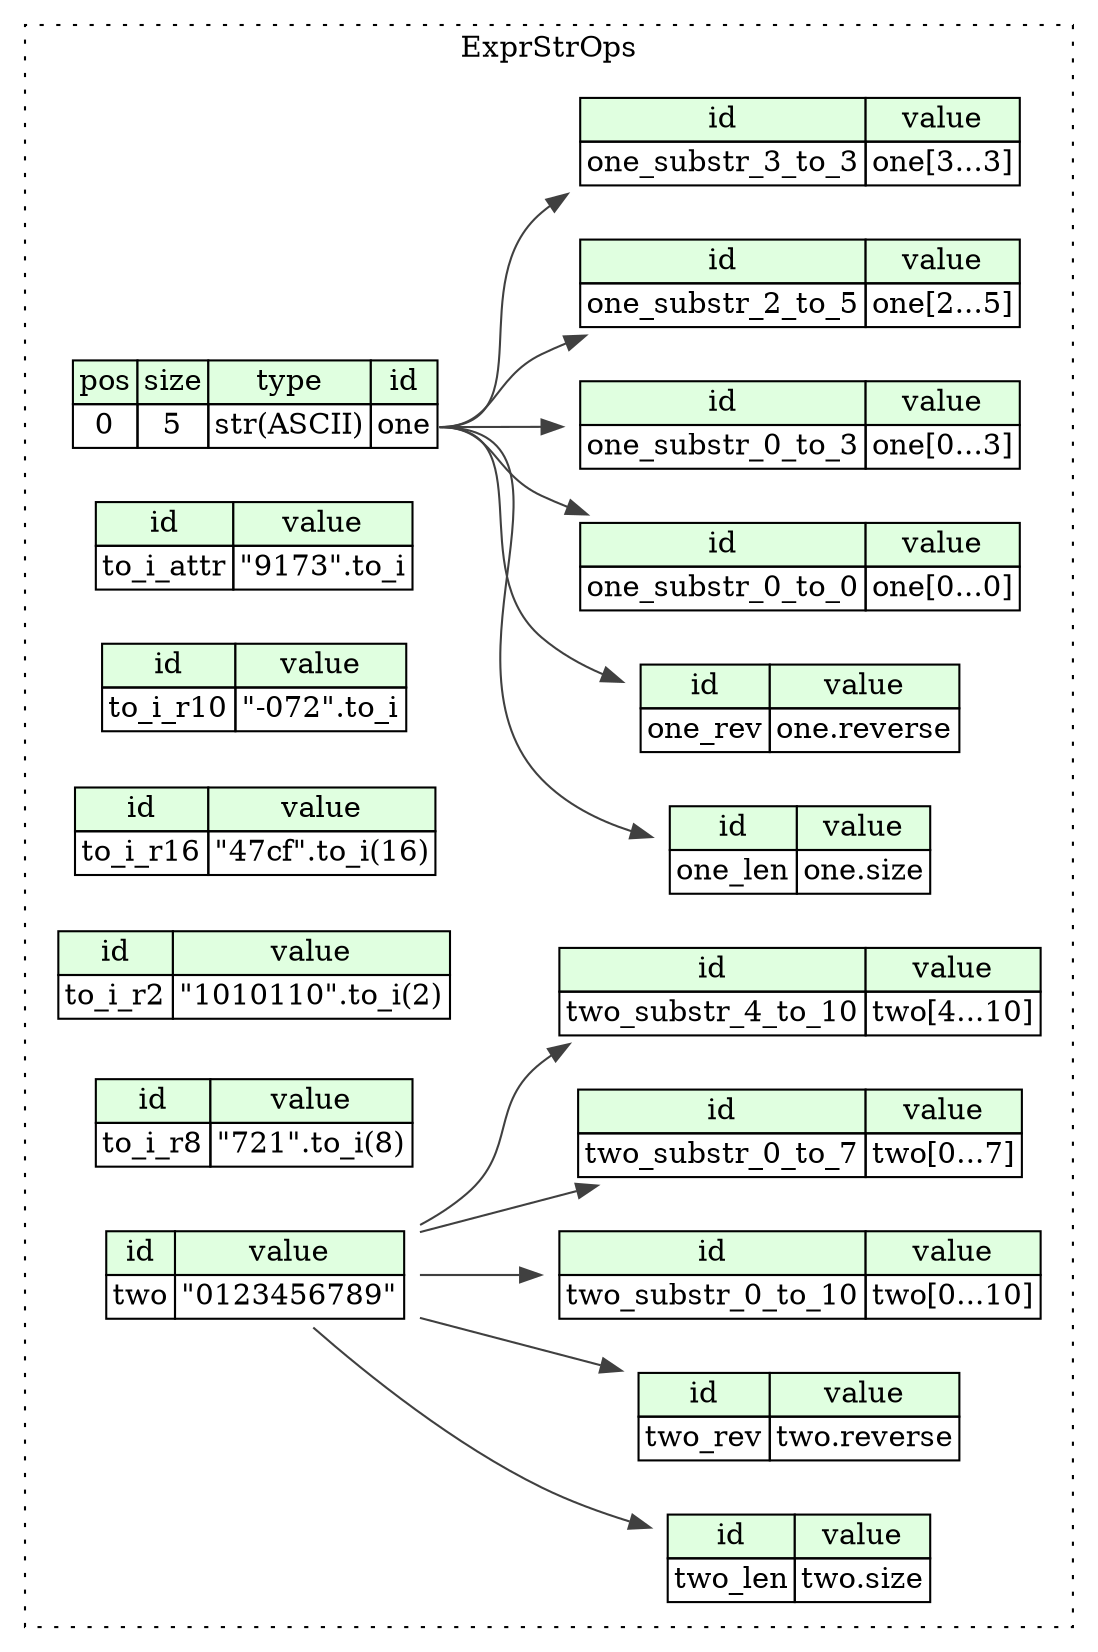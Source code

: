 digraph {
	rankdir=LR;
	node [shape=plaintext];
	subgraph cluster__expr_str_ops {
		label="ExprStrOps";
		graph[style=dotted];

		expr_str_ops__seq [label=<<TABLE BORDER="0" CELLBORDER="1" CELLSPACING="0">
			<TR><TD BGCOLOR="#E0FFE0">pos</TD><TD BGCOLOR="#E0FFE0">size</TD><TD BGCOLOR="#E0FFE0">type</TD><TD BGCOLOR="#E0FFE0">id</TD></TR>
			<TR><TD PORT="one_pos">0</TD><TD PORT="one_size">5</TD><TD>str(ASCII)</TD><TD PORT="one_type">one</TD></TR>
		</TABLE>>];
		expr_str_ops__inst__one_len [label=<<TABLE BORDER="0" CELLBORDER="1" CELLSPACING="0">
			<TR><TD BGCOLOR="#E0FFE0">id</TD><TD BGCOLOR="#E0FFE0">value</TD></TR>
			<TR><TD>one_len</TD><TD>one.size</TD></TR>
		</TABLE>>];
		expr_str_ops__inst__one_rev [label=<<TABLE BORDER="0" CELLBORDER="1" CELLSPACING="0">
			<TR><TD BGCOLOR="#E0FFE0">id</TD><TD BGCOLOR="#E0FFE0">value</TD></TR>
			<TR><TD>one_rev</TD><TD>one.reverse</TD></TR>
		</TABLE>>];
		expr_str_ops__inst__one_substr_0_to_0 [label=<<TABLE BORDER="0" CELLBORDER="1" CELLSPACING="0">
			<TR><TD BGCOLOR="#E0FFE0">id</TD><TD BGCOLOR="#E0FFE0">value</TD></TR>
			<TR><TD>one_substr_0_to_0</TD><TD>one[0...0]</TD></TR>
		</TABLE>>];
		expr_str_ops__inst__one_substr_0_to_3 [label=<<TABLE BORDER="0" CELLBORDER="1" CELLSPACING="0">
			<TR><TD BGCOLOR="#E0FFE0">id</TD><TD BGCOLOR="#E0FFE0">value</TD></TR>
			<TR><TD>one_substr_0_to_3</TD><TD>one[0...3]</TD></TR>
		</TABLE>>];
		expr_str_ops__inst__one_substr_2_to_5 [label=<<TABLE BORDER="0" CELLBORDER="1" CELLSPACING="0">
			<TR><TD BGCOLOR="#E0FFE0">id</TD><TD BGCOLOR="#E0FFE0">value</TD></TR>
			<TR><TD>one_substr_2_to_5</TD><TD>one[2...5]</TD></TR>
		</TABLE>>];
		expr_str_ops__inst__one_substr_3_to_3 [label=<<TABLE BORDER="0" CELLBORDER="1" CELLSPACING="0">
			<TR><TD BGCOLOR="#E0FFE0">id</TD><TD BGCOLOR="#E0FFE0">value</TD></TR>
			<TR><TD>one_substr_3_to_3</TD><TD>one[3...3]</TD></TR>
		</TABLE>>];
		expr_str_ops__inst__to_i_attr [label=<<TABLE BORDER="0" CELLBORDER="1" CELLSPACING="0">
			<TR><TD BGCOLOR="#E0FFE0">id</TD><TD BGCOLOR="#E0FFE0">value</TD></TR>
			<TR><TD>to_i_attr</TD><TD>&quot;9173&quot;.to_i</TD></TR>
		</TABLE>>];
		expr_str_ops__inst__to_i_r10 [label=<<TABLE BORDER="0" CELLBORDER="1" CELLSPACING="0">
			<TR><TD BGCOLOR="#E0FFE0">id</TD><TD BGCOLOR="#E0FFE0">value</TD></TR>
			<TR><TD>to_i_r10</TD><TD>&quot;-072&quot;.to_i</TD></TR>
		</TABLE>>];
		expr_str_ops__inst__to_i_r16 [label=<<TABLE BORDER="0" CELLBORDER="1" CELLSPACING="0">
			<TR><TD BGCOLOR="#E0FFE0">id</TD><TD BGCOLOR="#E0FFE0">value</TD></TR>
			<TR><TD>to_i_r16</TD><TD>&quot;47cf&quot;.to_i(16)</TD></TR>
		</TABLE>>];
		expr_str_ops__inst__to_i_r2 [label=<<TABLE BORDER="0" CELLBORDER="1" CELLSPACING="0">
			<TR><TD BGCOLOR="#E0FFE0">id</TD><TD BGCOLOR="#E0FFE0">value</TD></TR>
			<TR><TD>to_i_r2</TD><TD>&quot;1010110&quot;.to_i(2)</TD></TR>
		</TABLE>>];
		expr_str_ops__inst__to_i_r8 [label=<<TABLE BORDER="0" CELLBORDER="1" CELLSPACING="0">
			<TR><TD BGCOLOR="#E0FFE0">id</TD><TD BGCOLOR="#E0FFE0">value</TD></TR>
			<TR><TD>to_i_r8</TD><TD>&quot;721&quot;.to_i(8)</TD></TR>
		</TABLE>>];
		expr_str_ops__inst__two [label=<<TABLE BORDER="0" CELLBORDER="1" CELLSPACING="0">
			<TR><TD BGCOLOR="#E0FFE0">id</TD><TD BGCOLOR="#E0FFE0">value</TD></TR>
			<TR><TD>two</TD><TD>&quot;0123456789&quot;</TD></TR>
		</TABLE>>];
		expr_str_ops__inst__two_len [label=<<TABLE BORDER="0" CELLBORDER="1" CELLSPACING="0">
			<TR><TD BGCOLOR="#E0FFE0">id</TD><TD BGCOLOR="#E0FFE0">value</TD></TR>
			<TR><TD>two_len</TD><TD>two.size</TD></TR>
		</TABLE>>];
		expr_str_ops__inst__two_rev [label=<<TABLE BORDER="0" CELLBORDER="1" CELLSPACING="0">
			<TR><TD BGCOLOR="#E0FFE0">id</TD><TD BGCOLOR="#E0FFE0">value</TD></TR>
			<TR><TD>two_rev</TD><TD>two.reverse</TD></TR>
		</TABLE>>];
		expr_str_ops__inst__two_substr_0_to_10 [label=<<TABLE BORDER="0" CELLBORDER="1" CELLSPACING="0">
			<TR><TD BGCOLOR="#E0FFE0">id</TD><TD BGCOLOR="#E0FFE0">value</TD></TR>
			<TR><TD>two_substr_0_to_10</TD><TD>two[0...10]</TD></TR>
		</TABLE>>];
		expr_str_ops__inst__two_substr_0_to_7 [label=<<TABLE BORDER="0" CELLBORDER="1" CELLSPACING="0">
			<TR><TD BGCOLOR="#E0FFE0">id</TD><TD BGCOLOR="#E0FFE0">value</TD></TR>
			<TR><TD>two_substr_0_to_7</TD><TD>two[0...7]</TD></TR>
		</TABLE>>];
		expr_str_ops__inst__two_substr_4_to_10 [label=<<TABLE BORDER="0" CELLBORDER="1" CELLSPACING="0">
			<TR><TD BGCOLOR="#E0FFE0">id</TD><TD BGCOLOR="#E0FFE0">value</TD></TR>
			<TR><TD>two_substr_4_to_10</TD><TD>two[4...10]</TD></TR>
		</TABLE>>];
	}
	expr_str_ops__seq:one_type -> expr_str_ops__inst__one_len [color="#404040"];
	expr_str_ops__seq:one_type -> expr_str_ops__inst__one_rev [color="#404040"];
	expr_str_ops__seq:one_type -> expr_str_ops__inst__one_substr_0_to_0 [color="#404040"];
	expr_str_ops__seq:one_type -> expr_str_ops__inst__one_substr_0_to_3 [color="#404040"];
	expr_str_ops__seq:one_type -> expr_str_ops__inst__one_substr_2_to_5 [color="#404040"];
	expr_str_ops__seq:one_type -> expr_str_ops__inst__one_substr_3_to_3 [color="#404040"];
	expr_str_ops__inst__two:two_type -> expr_str_ops__inst__two_len [color="#404040"];
	expr_str_ops__inst__two:two_type -> expr_str_ops__inst__two_rev [color="#404040"];
	expr_str_ops__inst__two:two_type -> expr_str_ops__inst__two_substr_0_to_10 [color="#404040"];
	expr_str_ops__inst__two:two_type -> expr_str_ops__inst__two_substr_0_to_7 [color="#404040"];
	expr_str_ops__inst__two:two_type -> expr_str_ops__inst__two_substr_4_to_10 [color="#404040"];
}
